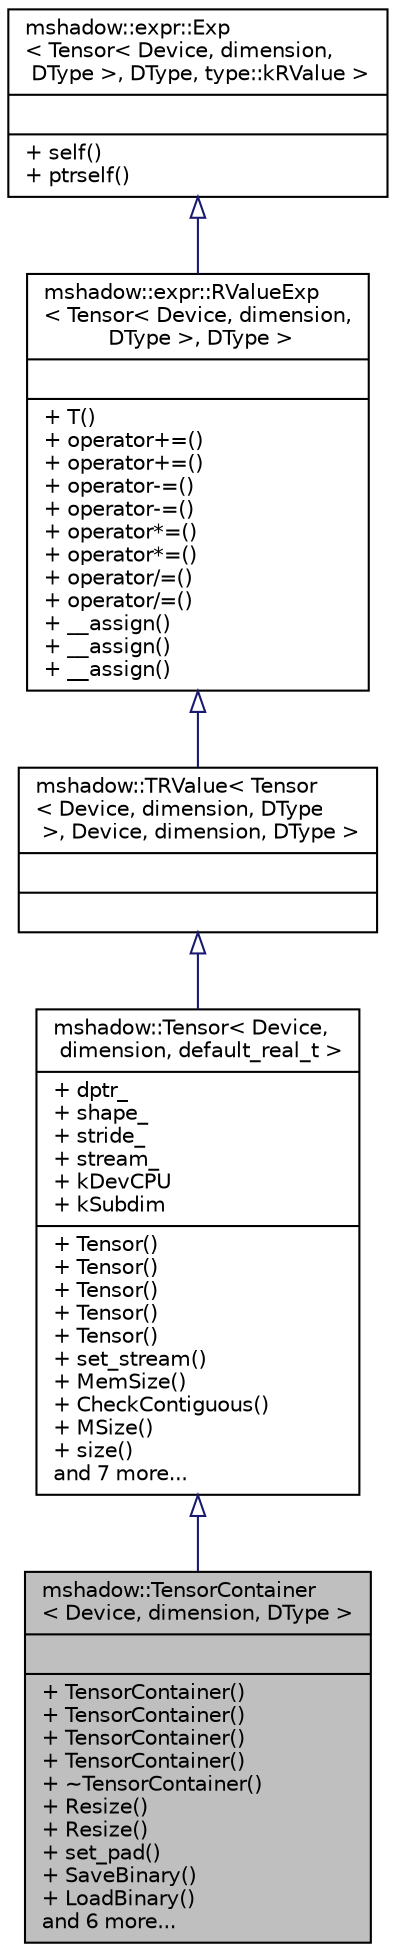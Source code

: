 digraph "mshadow::TensorContainer&lt; Device, dimension, DType &gt;"
{
 // LATEX_PDF_SIZE
  edge [fontname="Helvetica",fontsize="10",labelfontname="Helvetica",labelfontsize="10"];
  node [fontname="Helvetica",fontsize="10",shape=record];
  Node1 [label="{mshadow::TensorContainer\l\< Device, dimension, DType \>\n||+ TensorContainer()\l+ TensorContainer()\l+ TensorContainer()\l+ TensorContainer()\l+ ~TensorContainer()\l+ Resize()\l+ Resize()\l+ set_pad()\l+ SaveBinary()\l+ LoadBinary()\land 6 more...\l}",height=0.2,width=0.4,color="black", fillcolor="grey75", style="filled", fontcolor="black",tooltip="tensor container that does memory allocation and resize like STL, use it to save the lines of FreeSpa..."];
  Node2 -> Node1 [dir="back",color="midnightblue",fontsize="10",style="solid",arrowtail="onormal",fontname="Helvetica"];
  Node2 [label="{mshadow::Tensor\< Device,\l dimension, default_real_t \>\n|+ dptr_\l+ shape_\l+ stride_\l+ stream_\l+ kDevCPU\l+ kSubdim\l|+ Tensor()\l+ Tensor()\l+ Tensor()\l+ Tensor()\l+ Tensor()\l+ set_stream()\l+ MemSize()\l+ CheckContiguous()\l+ MSize()\l+ size()\land 7 more...\l}",height=0.2,width=0.4,color="black", fillcolor="white", style="filled",URL="$structmshadow_1_1Tensor.html",tooltip=" "];
  Node3 -> Node2 [dir="back",color="midnightblue",fontsize="10",style="solid",arrowtail="onormal",fontname="Helvetica"];
  Node3 [label="{mshadow::TRValue\< Tensor\l\< Device, dimension, DType\l \>, Device, dimension, DType \>\n||}",height=0.2,width=0.4,color="black", fillcolor="white", style="filled",URL="$structmshadow_1_1TRValue.html",tooltip=" "];
  Node4 -> Node3 [dir="back",color="midnightblue",fontsize="10",style="solid",arrowtail="onormal",fontname="Helvetica"];
  Node4 [label="{mshadow::expr::RValueExp\l\< Tensor\< Device, dimension,\l DType \>, DType \>\n||+ T()\l+ operator+=()\l+ operator+=()\l+ operator-=()\l+ operator-=()\l+ operator*=()\l+ operator*=()\l+ operator/=()\l+ operator/=()\l+ __assign()\l+ __assign()\l+ __assign()\l}",height=0.2,width=0.4,color="black", fillcolor="white", style="filled",URL="$classmshadow_1_1expr_1_1RValueExp.html",tooltip=" "];
  Node5 -> Node4 [dir="back",color="midnightblue",fontsize="10",style="solid",arrowtail="onormal",fontname="Helvetica"];
  Node5 [label="{mshadow::expr::Exp\l\< Tensor\< Device, dimension,\l DType \>, DType, type::kRValue \>\n||+ self()\l+ ptrself()\l}",height=0.2,width=0.4,color="black", fillcolor="white", style="filled",URL="$structmshadow_1_1expr_1_1Exp.html",tooltip=" "];
}
